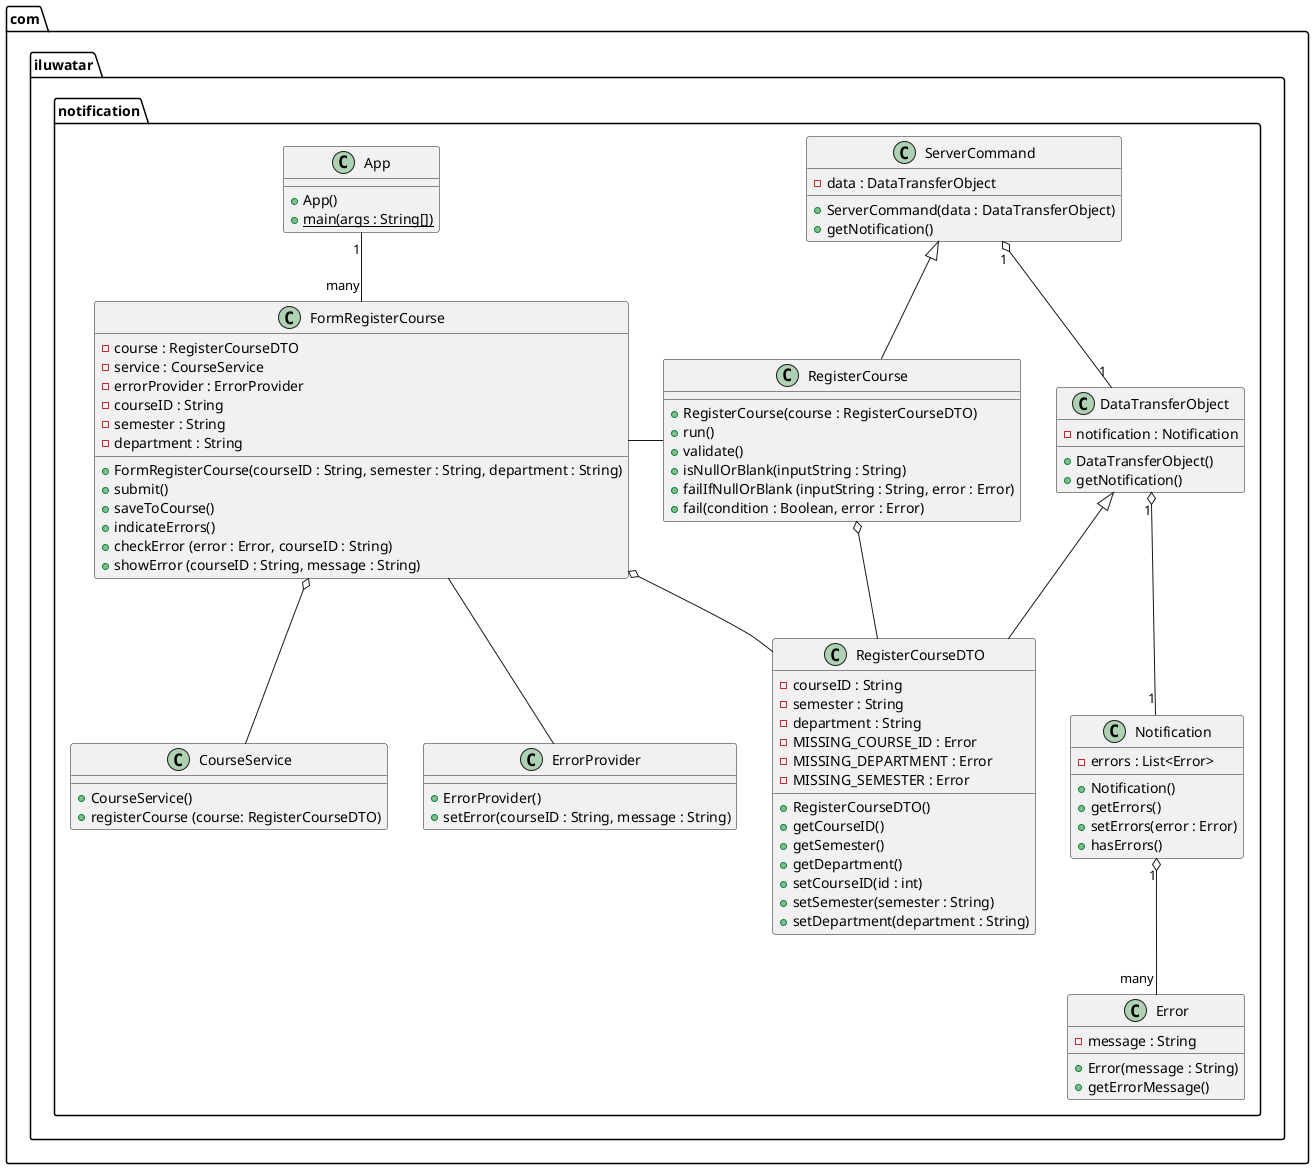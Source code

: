 @startuml
'https://plantuml.com/class-diagram

package com.iluwatar.notification {
    class App {
        + App()
        + main(args : String[]) {static}
      }
  class CourseService {
    + CourseService()
    + registerCourse (course: RegisterCourseDTO)
  }
  class DataTransferObject {
    - notification : Notification
    + DataTransferObject()
    + getNotification()
  }
  class Error {
    - message : String
    + Error(message : String)
    + getErrorMessage()
  }
  class ErrorProvider {
      + ErrorProvider()
      + setError(courseID : String, message : String)
    }
  class FormRegisterCourse {
      - course : RegisterCourseDTO
      - service : CourseService
      - errorProvider : ErrorProvider
      - courseID : String
      - semester : String
      - department : String
      + FormRegisterCourse(courseID : String, semester : String, department : String)
      + submit()
      + saveToCourse()
      + indicateErrors()
      + checkError (error : Error, courseID : String)
      + showError (courseID : String, message : String)
    }
  class Notification {
      - errors : List<Error>
      + Notification()
      + getErrors()
      + setErrors(error : Error)
      + hasErrors()
    }
  class RegisterCourse extends ServerCommand {
        + RegisterCourse(course : RegisterCourseDTO)
        + run()
        + validate()
        + isNullOrBlank(inputString : String)
        + failIfNullOrBlank (inputString : String, error : Error)
        + fail(condition : Boolean, error : Error)
      }
   class RegisterCourseDTO extends DataTransferObject{
         - courseID : String
         - semester : String
         - department : String
         - MISSING_COURSE_ID : Error
         - MISSING_DEPARTMENT : Error
         - MISSING_SEMESTER : Error
         + RegisterCourseDTO()
         + getCourseID()
         + getSemester()
         + getDepartment()
         + setCourseID(id : int)
         + setSemester(semester : String)
         + setDepartment(department : String)
       }
   class ServerCommand {
         - data : DataTransferObject
         + ServerCommand(data : DataTransferObject)
         + getNotification()
       }
  App"1" -- "many"FormRegisterCourse
  FormRegisterCourse -- ErrorProvider
  FormRegisterCourse - RegisterCourse
  DataTransferObject"1" o-- "1"Notification
  RegisterCourse o-- RegisterCourseDTO
  Notification "1" o-- "many" Error
  ServerCommand"1" o-- "1"DataTransferObject
  FormRegisterCourse o--  RegisterCourseDTO
  FormRegisterCourse o-- CourseService

}

@enduml